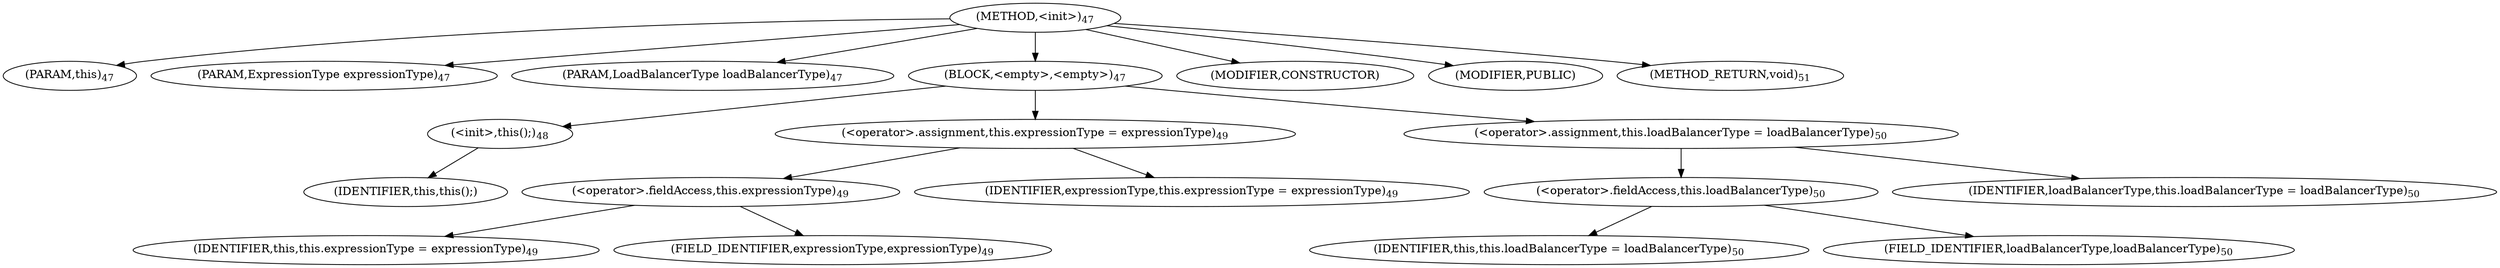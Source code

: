 digraph "&lt;init&gt;" {  
"69" [label = <(METHOD,&lt;init&gt;)<SUB>47</SUB>> ]
"9" [label = <(PARAM,this)<SUB>47</SUB>> ]
"70" [label = <(PARAM,ExpressionType expressionType)<SUB>47</SUB>> ]
"71" [label = <(PARAM,LoadBalancerType loadBalancerType)<SUB>47</SUB>> ]
"72" [label = <(BLOCK,&lt;empty&gt;,&lt;empty&gt;)<SUB>47</SUB>> ]
"73" [label = <(&lt;init&gt;,this();)<SUB>48</SUB>> ]
"8" [label = <(IDENTIFIER,this,this();)> ]
"74" [label = <(&lt;operator&gt;.assignment,this.expressionType = expressionType)<SUB>49</SUB>> ]
"75" [label = <(&lt;operator&gt;.fieldAccess,this.expressionType)<SUB>49</SUB>> ]
"10" [label = <(IDENTIFIER,this,this.expressionType = expressionType)<SUB>49</SUB>> ]
"76" [label = <(FIELD_IDENTIFIER,expressionType,expressionType)<SUB>49</SUB>> ]
"77" [label = <(IDENTIFIER,expressionType,this.expressionType = expressionType)<SUB>49</SUB>> ]
"78" [label = <(&lt;operator&gt;.assignment,this.loadBalancerType = loadBalancerType)<SUB>50</SUB>> ]
"79" [label = <(&lt;operator&gt;.fieldAccess,this.loadBalancerType)<SUB>50</SUB>> ]
"11" [label = <(IDENTIFIER,this,this.loadBalancerType = loadBalancerType)<SUB>50</SUB>> ]
"80" [label = <(FIELD_IDENTIFIER,loadBalancerType,loadBalancerType)<SUB>50</SUB>> ]
"81" [label = <(IDENTIFIER,loadBalancerType,this.loadBalancerType = loadBalancerType)<SUB>50</SUB>> ]
"82" [label = <(MODIFIER,CONSTRUCTOR)> ]
"83" [label = <(MODIFIER,PUBLIC)> ]
"84" [label = <(METHOD_RETURN,void)<SUB>51</SUB>> ]
  "69" -> "9" 
  "69" -> "70" 
  "69" -> "71" 
  "69" -> "72" 
  "69" -> "82" 
  "69" -> "83" 
  "69" -> "84" 
  "72" -> "73" 
  "72" -> "74" 
  "72" -> "78" 
  "73" -> "8" 
  "74" -> "75" 
  "74" -> "77" 
  "75" -> "10" 
  "75" -> "76" 
  "78" -> "79" 
  "78" -> "81" 
  "79" -> "11" 
  "79" -> "80" 
}
